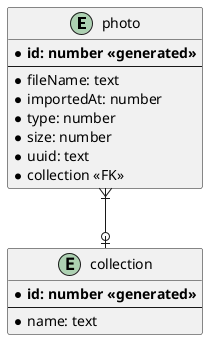 @startuml
entity "photo" as photo {
* **id: number <<generated>>**
--
* fileName: text
* importedAt: number
* type: number
* size: number
* uuid: text
* collection <<FK>>
}

entity "collection" as collection {
* **id: number <<generated>>**
--
* name: text
}

photo }|--o| collection
@enduml